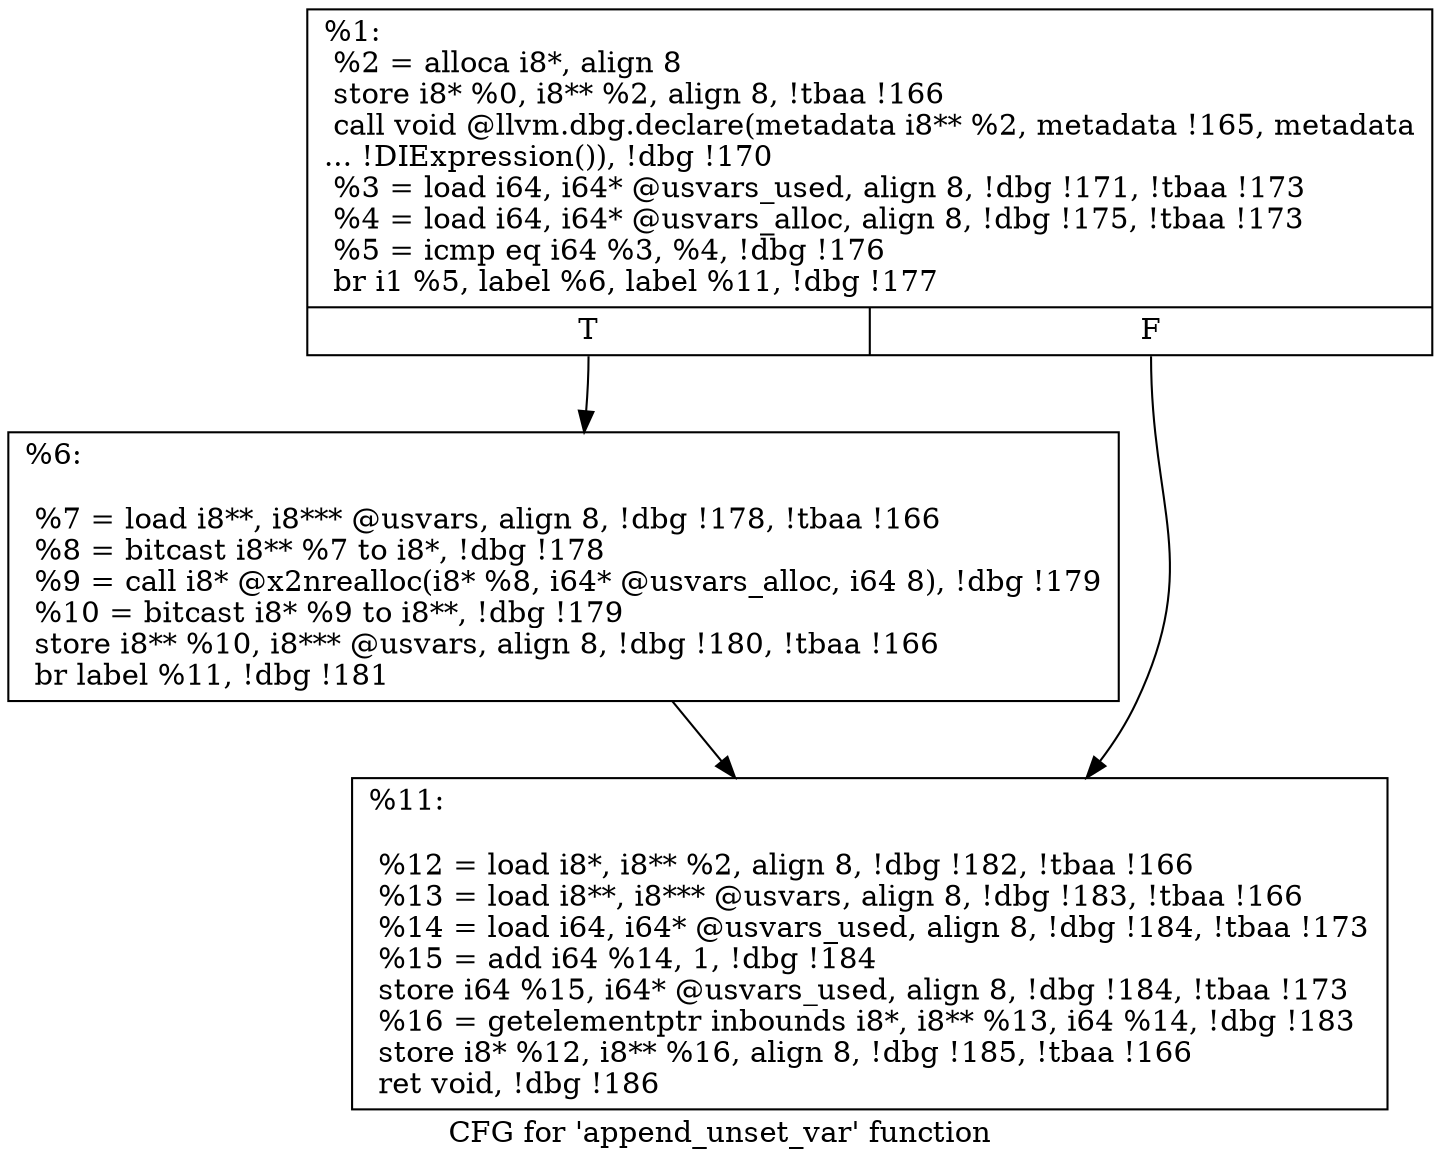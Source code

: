 digraph "CFG for 'append_unset_var' function" {
	label="CFG for 'append_unset_var' function";

	Node0x2112b10 [shape=record,label="{%1:\l  %2 = alloca i8*, align 8\l  store i8* %0, i8** %2, align 8, !tbaa !166\l  call void @llvm.dbg.declare(metadata i8** %2, metadata !165, metadata\l... !DIExpression()), !dbg !170\l  %3 = load i64, i64* @usvars_used, align 8, !dbg !171, !tbaa !173\l  %4 = load i64, i64* @usvars_alloc, align 8, !dbg !175, !tbaa !173\l  %5 = icmp eq i64 %3, %4, !dbg !176\l  br i1 %5, label %6, label %11, !dbg !177\l|{<s0>T|<s1>F}}"];
	Node0x2112b10:s0 -> Node0x2131800;
	Node0x2112b10:s1 -> Node0x2131850;
	Node0x2131800 [shape=record,label="{%6:\l\l  %7 = load i8**, i8*** @usvars, align 8, !dbg !178, !tbaa !166\l  %8 = bitcast i8** %7 to i8*, !dbg !178\l  %9 = call i8* @x2nrealloc(i8* %8, i64* @usvars_alloc, i64 8), !dbg !179\l  %10 = bitcast i8* %9 to i8**, !dbg !179\l  store i8** %10, i8*** @usvars, align 8, !dbg !180, !tbaa !166\l  br label %11, !dbg !181\l}"];
	Node0x2131800 -> Node0x2131850;
	Node0x2131850 [shape=record,label="{%11:\l\l  %12 = load i8*, i8** %2, align 8, !dbg !182, !tbaa !166\l  %13 = load i8**, i8*** @usvars, align 8, !dbg !183, !tbaa !166\l  %14 = load i64, i64* @usvars_used, align 8, !dbg !184, !tbaa !173\l  %15 = add i64 %14, 1, !dbg !184\l  store i64 %15, i64* @usvars_used, align 8, !dbg !184, !tbaa !173\l  %16 = getelementptr inbounds i8*, i8** %13, i64 %14, !dbg !183\l  store i8* %12, i8** %16, align 8, !dbg !185, !tbaa !166\l  ret void, !dbg !186\l}"];
}
